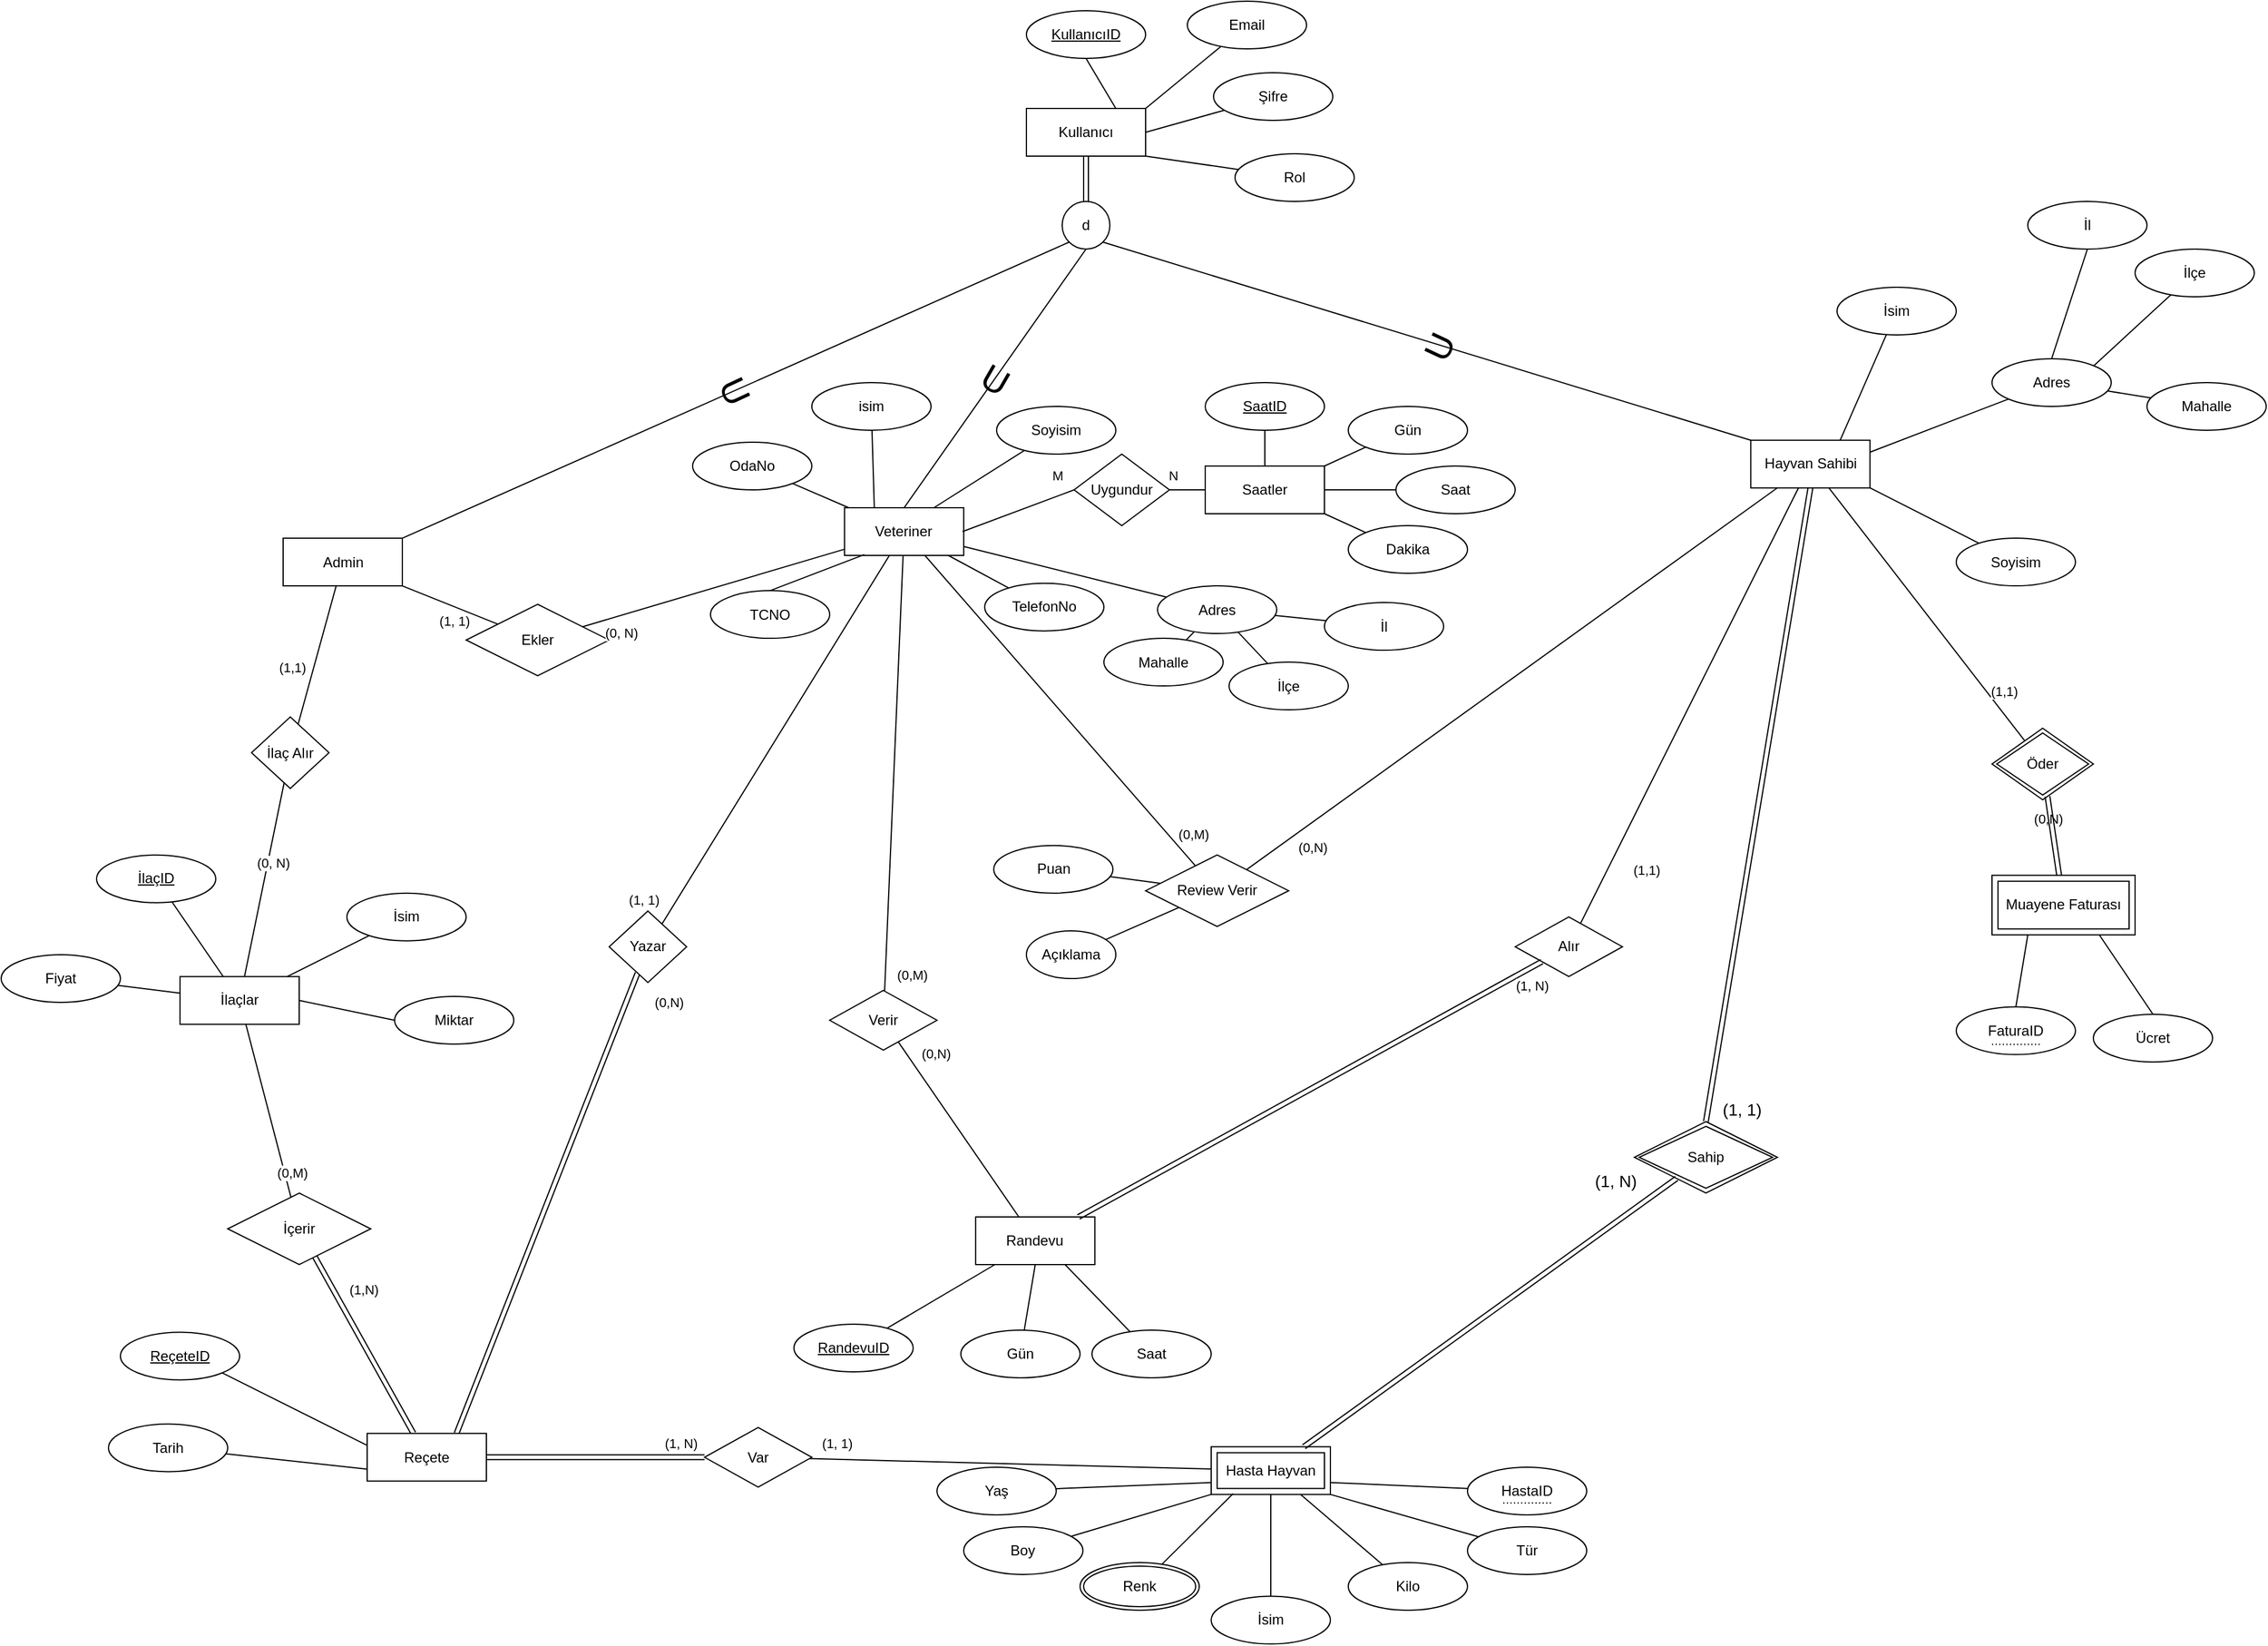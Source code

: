 <mxfile version="24.7.1" type="device">
  <diagram name="Page-1" id="Db7VH23ZAORHIhg4d7BZ">
    <mxGraphModel dx="1493" dy="895" grid="1" gridSize="10" guides="1" tooltips="1" connect="1" arrows="1" fold="1" page="1" pageScale="1" pageWidth="827" pageHeight="1169" math="0" shadow="0">
      <root>
        <mxCell id="0" />
        <mxCell id="1" parent="0" />
        <mxCell id="lzxHL98yrn8-DKB0zWzx-300" value="Hayvan Sahibi" style="whiteSpace=wrap;html=1;align=center;" vertex="1" parent="1">
          <mxGeometry x="2067.64" y="958.36" width="100" height="40" as="geometry" />
        </mxCell>
        <mxCell id="lzxHL98yrn8-DKB0zWzx-301" value="İlaçlar&lt;span style=&quot;color: rgba(0, 0, 0, 0); font-family: monospace; font-size: 0px; text-align: start; text-wrap: nowrap;&quot;&gt;%3CmxGraphModel%3E%3Croot%3E%3CmxCell%20id%3D%220%22%2F%3E%3CmxCell%20id%3D%221%22%20parent%3D%220%22%2F%3E%3CmxCell%20id%3D%222%22%20value%3D%22Oda%22%20style%3D%22whiteSpace%3Dwrap%3Bhtml%3D1%3Balign%3Dcenter%3B%22%20vertex%3D%221%22%20parent%3D%221%22%3E%3CmxGeometry%20x%3D%22410%22%20y%3D%22320%22%20width%3D%22100%22%20height%3D%2240%22%20as%3D%22geometry%22%2F%3E%3C%2FmxCell%3E%3C%2Froot%3E%3C%2FmxGraphModel%3E&lt;/span&gt;" style="whiteSpace=wrap;html=1;align=center;" vertex="1" parent="1">
          <mxGeometry x="750" y="1408.36" width="100" height="40" as="geometry" />
        </mxCell>
        <mxCell id="lzxHL98yrn8-DKB0zWzx-302" value="Veteriner" style="whiteSpace=wrap;html=1;align=center;" vertex="1" parent="1">
          <mxGeometry x="1307.41" y="1015" width="100" height="40" as="geometry" />
        </mxCell>
        <mxCell id="lzxHL98yrn8-DKB0zWzx-303" value="Randevu" style="whiteSpace=wrap;html=1;align=center;" vertex="1" parent="1">
          <mxGeometry x="1417.41" y="1610" width="100" height="40" as="geometry" />
        </mxCell>
        <mxCell id="lzxHL98yrn8-DKB0zWzx-304" value="Hasta Hayvan" style="shape=ext;margin=3;double=1;whiteSpace=wrap;html=1;align=center;" vertex="1" parent="1">
          <mxGeometry x="1615" y="1802.83" width="100" height="40" as="geometry" />
        </mxCell>
        <mxCell id="lzxHL98yrn8-DKB0zWzx-305" value="İsim" style="ellipse;whiteSpace=wrap;html=1;align=center;" vertex="1" parent="1">
          <mxGeometry x="2140" y="830" width="100" height="40" as="geometry" />
        </mxCell>
        <mxCell id="lzxHL98yrn8-DKB0zWzx-306" value="İsim" style="ellipse;whiteSpace=wrap;html=1;align=center;" vertex="1" parent="1">
          <mxGeometry x="1615" y="1928.28" width="100" height="40" as="geometry" />
        </mxCell>
        <mxCell id="lzxHL98yrn8-DKB0zWzx-307" value="Adres" style="ellipse;whiteSpace=wrap;html=1;align=center;" vertex="1" parent="1">
          <mxGeometry x="2270" y="890" width="100" height="40" as="geometry" />
        </mxCell>
        <mxCell id="lzxHL98yrn8-DKB0zWzx-308" value="İlçe" style="ellipse;whiteSpace=wrap;html=1;align=center;" vertex="1" parent="1">
          <mxGeometry x="2390" y="798" width="100" height="40" as="geometry" />
        </mxCell>
        <mxCell id="lzxHL98yrn8-DKB0zWzx-309" value="Mahalle" style="ellipse;whiteSpace=wrap;html=1;align=center;" vertex="1" parent="1">
          <mxGeometry x="2400" y="910" width="100" height="40" as="geometry" />
        </mxCell>
        <mxCell id="lzxHL98yrn8-DKB0zWzx-310" value="Gün" style="ellipse;whiteSpace=wrap;html=1;align=center;" vertex="1" parent="1">
          <mxGeometry x="1405" y="1705" width="100" height="40" as="geometry" />
        </mxCell>
        <mxCell id="lzxHL98yrn8-DKB0zWzx-311" value="Saat" style="ellipse;whiteSpace=wrap;html=1;align=center;" vertex="1" parent="1">
          <mxGeometry x="1515" y="1705" width="100" height="40" as="geometry" />
        </mxCell>
        <mxCell id="lzxHL98yrn8-DKB0zWzx-312" value="" style="endArrow=none;html=1;rounded=0;entryX=1;entryY=0.75;entryDx=0;entryDy=0;" edge="1" parent="1" source="lzxHL98yrn8-DKB0zWzx-338" target="lzxHL98yrn8-DKB0zWzx-304">
          <mxGeometry relative="1" as="geometry">
            <mxPoint x="1915" y="1712.83" as="sourcePoint" />
            <mxPoint x="2075" y="1712.83" as="targetPoint" />
          </mxGeometry>
        </mxCell>
        <mxCell id="lzxHL98yrn8-DKB0zWzx-313" value="" style="endArrow=none;html=1;rounded=0;exitX=0.5;exitY=1;exitDx=0;exitDy=0;" edge="1" parent="1" source="lzxHL98yrn8-DKB0zWzx-304" target="lzxHL98yrn8-DKB0zWzx-306">
          <mxGeometry relative="1" as="geometry">
            <mxPoint x="1925" y="1722.83" as="sourcePoint" />
            <mxPoint x="2085" y="1722.83" as="targetPoint" />
          </mxGeometry>
        </mxCell>
        <mxCell id="lzxHL98yrn8-DKB0zWzx-314" value="" style="endArrow=none;html=1;rounded=0;exitX=1;exitY=0;exitDx=0;exitDy=0;" edge="1" parent="1" source="lzxHL98yrn8-DKB0zWzx-307" target="lzxHL98yrn8-DKB0zWzx-308">
          <mxGeometry relative="1" as="geometry">
            <mxPoint x="1715" y="833.36" as="sourcePoint" />
            <mxPoint x="1875" y="833.36" as="targetPoint" />
          </mxGeometry>
        </mxCell>
        <mxCell id="lzxHL98yrn8-DKB0zWzx-315" value="" style="endArrow=none;html=1;rounded=0;" edge="1" parent="1" source="lzxHL98yrn8-DKB0zWzx-307" target="lzxHL98yrn8-DKB0zWzx-309">
          <mxGeometry relative="1" as="geometry">
            <mxPoint x="1611" y="967.36" as="sourcePoint" />
            <mxPoint x="1885" y="843.36" as="targetPoint" />
          </mxGeometry>
        </mxCell>
        <mxCell id="lzxHL98yrn8-DKB0zWzx-316" value="" style="endArrow=none;html=1;rounded=0;exitX=1;exitY=0.25;exitDx=0;exitDy=0;" edge="1" parent="1" source="lzxHL98yrn8-DKB0zWzx-300" target="lzxHL98yrn8-DKB0zWzx-307">
          <mxGeometry relative="1" as="geometry">
            <mxPoint x="1810" y="928.36" as="sourcePoint" />
            <mxPoint x="1970" y="928.36" as="targetPoint" />
          </mxGeometry>
        </mxCell>
        <mxCell id="lzxHL98yrn8-DKB0zWzx-317" value="" style="endArrow=none;html=1;rounded=0;shape=link;" edge="1" parent="1" source="lzxHL98yrn8-DKB0zWzx-436" target="lzxHL98yrn8-DKB0zWzx-442">
          <mxGeometry relative="1" as="geometry">
            <mxPoint x="949.793" y="1811.72" as="sourcePoint" />
            <mxPoint x="881.714" y="1680.646" as="targetPoint" />
          </mxGeometry>
        </mxCell>
        <mxCell id="lzxHL98yrn8-DKB0zWzx-318" value="(1,N)" style="edgeLabel;html=1;align=center;verticalAlign=middle;resizable=0;points=[];" vertex="1" connectable="0" parent="lzxHL98yrn8-DKB0zWzx-317">
          <mxGeometry x="0.035" y="-3" relative="1" as="geometry">
            <mxPoint x="-2" y="-43" as="offset" />
          </mxGeometry>
        </mxCell>
        <mxCell id="lzxHL98yrn8-DKB0zWzx-319" value="" style="endArrow=none;html=1;rounded=0;entryX=0.5;entryY=1;entryDx=0;entryDy=0;" edge="1" parent="1" source="lzxHL98yrn8-DKB0zWzx-310" target="lzxHL98yrn8-DKB0zWzx-303">
          <mxGeometry relative="1" as="geometry">
            <mxPoint x="1267.41" y="1770" as="sourcePoint" />
            <mxPoint x="1427.41" y="1770" as="targetPoint" />
          </mxGeometry>
        </mxCell>
        <mxCell id="lzxHL98yrn8-DKB0zWzx-320" value="isim" style="ellipse;whiteSpace=wrap;html=1;align=center;" vertex="1" parent="1">
          <mxGeometry x="1280.0" y="910" width="100" height="40" as="geometry" />
        </mxCell>
        <mxCell id="lzxHL98yrn8-DKB0zWzx-321" value="" style="endArrow=none;html=1;rounded=0;exitX=0.25;exitY=0;exitDx=0;exitDy=0;" edge="1" parent="1" source="lzxHL98yrn8-DKB0zWzx-302" target="lzxHL98yrn8-DKB0zWzx-320">
          <mxGeometry relative="1" as="geometry">
            <mxPoint x="1467.41" y="977" as="sourcePoint" />
            <mxPoint x="1507.41" y="965" as="targetPoint" />
          </mxGeometry>
        </mxCell>
        <mxCell id="lzxHL98yrn8-DKB0zWzx-322" value="" style="endArrow=none;html=1;rounded=0;entryX=0.75;entryY=1;entryDx=0;entryDy=0;" edge="1" parent="1" source="lzxHL98yrn8-DKB0zWzx-311" target="lzxHL98yrn8-DKB0zWzx-303">
          <mxGeometry relative="1" as="geometry">
            <mxPoint x="1448.41" y="1691" as="sourcePoint" />
            <mxPoint x="1466.41" y="1660" as="targetPoint" />
          </mxGeometry>
        </mxCell>
        <mxCell id="lzxHL98yrn8-DKB0zWzx-323" value="" style="endArrow=none;html=1;rounded=0;exitX=0.75;exitY=0;exitDx=0;exitDy=0;" edge="1" parent="1" source="lzxHL98yrn8-DKB0zWzx-300" target="lzxHL98yrn8-DKB0zWzx-305">
          <mxGeometry relative="1" as="geometry">
            <mxPoint x="2207.64" y="1098.36" as="sourcePoint" />
            <mxPoint x="2367.64" y="1098.36" as="targetPoint" />
          </mxGeometry>
        </mxCell>
        <mxCell id="lzxHL98yrn8-DKB0zWzx-324" value="" style="endArrow=none;html=1;rounded=0;shape=link;entryX=0.5;entryY=1;entryDx=0;entryDy=0;exitX=0.5;exitY=0;exitDx=0;exitDy=0;" edge="1" parent="1" source="lzxHL98yrn8-DKB0zWzx-326" target="lzxHL98yrn8-DKB0zWzx-300">
          <mxGeometry relative="1" as="geometry">
            <mxPoint x="1615" y="2393.36" as="sourcePoint" />
            <mxPoint x="2603.856" y="1391.72" as="targetPoint" />
          </mxGeometry>
        </mxCell>
        <mxCell id="lzxHL98yrn8-DKB0zWzx-325" value="&lt;span style=&quot;font-size: 14px;&quot;&gt;(1, N)&lt;/span&gt;" style="edgeLabel;html=1;align=center;verticalAlign=middle;resizable=0;points=[];" connectable="0" vertex="1" parent="lzxHL98yrn8-DKB0zWzx-324">
          <mxGeometry x="-0.072" y="-3" relative="1" as="geometry">
            <mxPoint x="-120" y="296" as="offset" />
          </mxGeometry>
        </mxCell>
        <mxCell id="lzxHL98yrn8-DKB0zWzx-326" value="Sahip" style="shape=rhombus;double=1;perimeter=rhombusPerimeter;whiteSpace=wrap;html=1;align=center;" vertex="1" parent="1">
          <mxGeometry x="1970" y="1530" width="120" height="60" as="geometry" />
        </mxCell>
        <mxCell id="lzxHL98yrn8-DKB0zWzx-327" value="&lt;span&gt;İlaçID&lt;/span&gt;" style="ellipse;whiteSpace=wrap;html=1;align=center;fontStyle=4" vertex="1" parent="1">
          <mxGeometry x="680" y="1306.36" width="100" height="40" as="geometry" />
        </mxCell>
        <mxCell id="lzxHL98yrn8-DKB0zWzx-328" value="" style="endArrow=none;html=1;rounded=0;" edge="1" parent="1" source="lzxHL98yrn8-DKB0zWzx-301" target="lzxHL98yrn8-DKB0zWzx-327">
          <mxGeometry relative="1" as="geometry">
            <mxPoint x="180" y="1398.36" as="sourcePoint" />
            <mxPoint x="340" y="1398.36" as="targetPoint" />
          </mxGeometry>
        </mxCell>
        <mxCell id="lzxHL98yrn8-DKB0zWzx-329" value="İsim" style="ellipse;whiteSpace=wrap;html=1;align=center;" vertex="1" parent="1">
          <mxGeometry x="890" y="1338.36" width="100" height="40" as="geometry" />
        </mxCell>
        <mxCell id="lzxHL98yrn8-DKB0zWzx-330" value="" style="endArrow=none;html=1;rounded=0;" edge="1" parent="1" source="lzxHL98yrn8-DKB0zWzx-301" target="lzxHL98yrn8-DKB0zWzx-329">
          <mxGeometry relative="1" as="geometry">
            <mxPoint x="180" y="1398.36" as="sourcePoint" />
            <mxPoint x="340" y="1398.36" as="targetPoint" />
          </mxGeometry>
        </mxCell>
        <mxCell id="lzxHL98yrn8-DKB0zWzx-331" value="" style="endArrow=none;html=1;rounded=0;" edge="1" parent="1" source="lzxHL98yrn8-DKB0zWzx-332" target="lzxHL98yrn8-DKB0zWzx-301">
          <mxGeometry relative="1" as="geometry">
            <mxPoint x="670" y="1388.36" as="sourcePoint" />
            <mxPoint x="350" y="1408.36" as="targetPoint" />
          </mxGeometry>
        </mxCell>
        <mxCell id="lzxHL98yrn8-DKB0zWzx-332" value="Fiyat" style="ellipse;whiteSpace=wrap;html=1;align=center;" vertex="1" parent="1">
          <mxGeometry x="600" y="1390" width="100" height="40" as="geometry" />
        </mxCell>
        <mxCell id="lzxHL98yrn8-DKB0zWzx-333" value="&lt;u&gt;RandevuID&lt;/u&gt;" style="ellipse;whiteSpace=wrap;html=1;align=center;" vertex="1" parent="1">
          <mxGeometry x="1265" y="1700" width="100" height="40" as="geometry" />
        </mxCell>
        <mxCell id="lzxHL98yrn8-DKB0zWzx-334" value="" style="endArrow=none;html=1;rounded=0;" edge="1" parent="1" source="lzxHL98yrn8-DKB0zWzx-333" target="lzxHL98yrn8-DKB0zWzx-303">
          <mxGeometry relative="1" as="geometry">
            <mxPoint x="1394.997" y="1673.32" as="sourcePoint" />
            <mxPoint x="1479.41" y="1660" as="targetPoint" />
          </mxGeometry>
        </mxCell>
        <mxCell id="lzxHL98yrn8-DKB0zWzx-335" value="" style="endArrow=none;html=1;rounded=0;exitX=0;exitY=0.25;exitDx=0;exitDy=0;entryX=1;entryY=1;entryDx=0;entryDy=0;" edge="1" parent="1" source="lzxHL98yrn8-DKB0zWzx-436" target="lzxHL98yrn8-DKB0zWzx-437">
          <mxGeometry relative="1" as="geometry">
            <mxPoint x="921.905" y="1811.72" as="sourcePoint" />
            <mxPoint x="791.019" y="1742.406" as="targetPoint" />
          </mxGeometry>
        </mxCell>
        <mxCell id="lzxHL98yrn8-DKB0zWzx-336" value="Alır" style="shape=rhombus;perimeter=rhombusPerimeter;whiteSpace=wrap;html=1;align=center;rotation=0;" vertex="1" parent="1">
          <mxGeometry x="1870" y="1358.36" width="90" height="50" as="geometry" />
        </mxCell>
        <mxCell id="lzxHL98yrn8-DKB0zWzx-337" value="" style="group" vertex="1" connectable="0" parent="1">
          <mxGeometry x="1830" y="1820" width="100" height="40" as="geometry" />
        </mxCell>
        <mxCell id="lzxHL98yrn8-DKB0zWzx-338" value="HastaID" style="ellipse;whiteSpace=wrap;html=1;align=center;" vertex="1" parent="lzxHL98yrn8-DKB0zWzx-337">
          <mxGeometry width="100" height="40" as="geometry" />
        </mxCell>
        <mxCell id="lzxHL98yrn8-DKB0zWzx-339" value="" style="endArrow=none;html=1;rounded=0;dashed=1;dashPattern=1 2;" edge="1" parent="lzxHL98yrn8-DKB0zWzx-337">
          <mxGeometry relative="1" as="geometry">
            <mxPoint x="30" y="30" as="sourcePoint" />
            <mxPoint x="70" y="30" as="targetPoint" />
          </mxGeometry>
        </mxCell>
        <mxCell id="lzxHL98yrn8-DKB0zWzx-340" value="" style="resizable=0;html=1;whiteSpace=wrap;align=right;verticalAlign=bottom;" connectable="0" vertex="1" parent="lzxHL98yrn8-DKB0zWzx-339">
          <mxGeometry x="1" relative="1" as="geometry" />
        </mxCell>
        <mxCell id="lzxHL98yrn8-DKB0zWzx-341" value="" style="endArrow=none;html=1;rounded=0;" edge="1" parent="1" source="lzxHL98yrn8-DKB0zWzx-300" target="lzxHL98yrn8-DKB0zWzx-336">
          <mxGeometry relative="1" as="geometry">
            <mxPoint x="2090" y="907.36" as="sourcePoint" />
            <mxPoint x="2250" y="907.36" as="targetPoint" />
          </mxGeometry>
        </mxCell>
        <mxCell id="lzxHL98yrn8-DKB0zWzx-342" value="(1,1)" style="edgeLabel;html=1;align=center;verticalAlign=middle;resizable=0;points=[];" vertex="1" connectable="0" parent="lzxHL98yrn8-DKB0zWzx-341">
          <mxGeometry x="0.392" y="-2" relative="1" as="geometry">
            <mxPoint x="1" y="67" as="offset" />
          </mxGeometry>
        </mxCell>
        <mxCell id="lzxHL98yrn8-DKB0zWzx-343" value="Yaş" style="ellipse;whiteSpace=wrap;html=1;align=center;" vertex="1" parent="1">
          <mxGeometry x="1385" y="1820" width="100" height="40" as="geometry" />
        </mxCell>
        <mxCell id="lzxHL98yrn8-DKB0zWzx-344" value="Kilo" style="ellipse;whiteSpace=wrap;html=1;align=center;" vertex="1" parent="1">
          <mxGeometry x="1730" y="1900.0" width="100" height="40" as="geometry" />
        </mxCell>
        <mxCell id="lzxHL98yrn8-DKB0zWzx-345" value="Boy" style="ellipse;whiteSpace=wrap;html=1;align=center;" vertex="1" parent="1">
          <mxGeometry x="1407.41" y="1870.0" width="100" height="40" as="geometry" />
        </mxCell>
        <mxCell id="lzxHL98yrn8-DKB0zWzx-346" value="" style="endArrow=none;html=1;rounded=0;entryX=0.75;entryY=1;entryDx=0;entryDy=0;" edge="1" parent="1" source="lzxHL98yrn8-DKB0zWzx-344" target="lzxHL98yrn8-DKB0zWzx-304">
          <mxGeometry relative="1" as="geometry">
            <mxPoint x="1905" y="1392.83" as="sourcePoint" />
            <mxPoint x="2065" y="1392.83" as="targetPoint" />
          </mxGeometry>
        </mxCell>
        <mxCell id="lzxHL98yrn8-DKB0zWzx-347" value="" style="endArrow=none;html=1;rounded=0;entryX=0;entryY=1;entryDx=0;entryDy=0;" edge="1" parent="1" source="lzxHL98yrn8-DKB0zWzx-345" target="lzxHL98yrn8-DKB0zWzx-304">
          <mxGeometry relative="1" as="geometry">
            <mxPoint x="1522" y="1809.83" as="sourcePoint" />
            <mxPoint x="1625" y="1825.83" as="targetPoint" />
          </mxGeometry>
        </mxCell>
        <mxCell id="lzxHL98yrn8-DKB0zWzx-348" value="" style="endArrow=none;html=1;rounded=0;entryX=0;entryY=0.75;entryDx=0;entryDy=0;" edge="1" parent="1" source="lzxHL98yrn8-DKB0zWzx-343" target="lzxHL98yrn8-DKB0zWzx-304">
          <mxGeometry relative="1" as="geometry">
            <mxPoint x="1905" y="1392.83" as="sourcePoint" />
            <mxPoint x="2065" y="1392.83" as="targetPoint" />
          </mxGeometry>
        </mxCell>
        <mxCell id="lzxHL98yrn8-DKB0zWzx-349" value="" style="shape=link;html=1;rounded=0;" edge="1" parent="1" source="lzxHL98yrn8-DKB0zWzx-304" target="lzxHL98yrn8-DKB0zWzx-326">
          <mxGeometry relative="1" as="geometry">
            <mxPoint x="1030" y="2581.07" as="sourcePoint" />
            <mxPoint x="1150" y="2571.64" as="targetPoint" />
          </mxGeometry>
        </mxCell>
        <mxCell id="lzxHL98yrn8-DKB0zWzx-350" value="&lt;font style=&quot;font-size: 14px;&quot;&gt;(1, 1)&lt;/font&gt;" style="edgeLabel;html=1;align=center;verticalAlign=middle;resizable=0;points=[];" connectable="0" vertex="1" parent="lzxHL98yrn8-DKB0zWzx-349">
          <mxGeometry x="-0.035" y="3" relative="1" as="geometry">
            <mxPoint x="218" y="-172" as="offset" />
          </mxGeometry>
        </mxCell>
        <mxCell id="lzxHL98yrn8-DKB0zWzx-351" value="" style="endArrow=none;html=1;rounded=0;" edge="1" parent="1" source="lzxHL98yrn8-DKB0zWzx-304" target="lzxHL98yrn8-DKB0zWzx-439">
          <mxGeometry relative="1" as="geometry">
            <mxPoint x="1775" y="1691.64" as="sourcePoint" />
            <mxPoint x="1296.999" y="1813.141" as="targetPoint" />
          </mxGeometry>
        </mxCell>
        <mxCell id="lzxHL98yrn8-DKB0zWzx-352" value="(1, 1)" style="edgeLabel;html=1;align=center;verticalAlign=middle;resizable=0;points=[];" vertex="1" connectable="0" parent="lzxHL98yrn8-DKB0zWzx-351">
          <mxGeometry x="0.701" y="-3" relative="1" as="geometry">
            <mxPoint x="-28" y="-11" as="offset" />
          </mxGeometry>
        </mxCell>
        <mxCell id="lzxHL98yrn8-DKB0zWzx-353" value="" style="endArrow=none;html=1;rounded=0;shape=link;" edge="1" parent="1" source="lzxHL98yrn8-DKB0zWzx-439" target="lzxHL98yrn8-DKB0zWzx-436">
          <mxGeometry relative="1" as="geometry">
            <mxPoint x="1180.0" y="1811.64" as="sourcePoint" />
            <mxPoint x="1010" y="1828.134" as="targetPoint" />
          </mxGeometry>
        </mxCell>
        <mxCell id="lzxHL98yrn8-DKB0zWzx-354" value="(1, N)" style="edgeLabel;html=1;align=center;verticalAlign=middle;resizable=0;points=[];" vertex="1" connectable="0" parent="lzxHL98yrn8-DKB0zWzx-353">
          <mxGeometry x="-0.002" y="-1" relative="1" as="geometry">
            <mxPoint x="71" y="-11" as="offset" />
          </mxGeometry>
        </mxCell>
        <mxCell id="lzxHL98yrn8-DKB0zWzx-355" value="" style="endArrow=none;html=1;rounded=0;" edge="1" parent="1" source="lzxHL98yrn8-DKB0zWzx-300" target="lzxHL98yrn8-DKB0zWzx-369">
          <mxGeometry relative="1" as="geometry">
            <mxPoint x="1550" y="1128.36" as="sourcePoint" />
            <mxPoint x="2089.456" y="1120.835" as="targetPoint" />
          </mxGeometry>
        </mxCell>
        <mxCell id="lzxHL98yrn8-DKB0zWzx-356" value="(0,N)" style="edgeLabel;html=1;align=center;verticalAlign=middle;resizable=0;points=[];" vertex="1" connectable="0" parent="lzxHL98yrn8-DKB0zWzx-355">
          <mxGeometry x="0.204" y="-1" relative="1" as="geometry">
            <mxPoint x="86" y="149" as="offset" />
          </mxGeometry>
        </mxCell>
        <mxCell id="lzxHL98yrn8-DKB0zWzx-357" value="(0,N)" style="endArrow=none;html=1;rounded=0;shape=link;exitX=0.75;exitY=0;exitDx=0;exitDy=0;" edge="1" parent="1" source="lzxHL98yrn8-DKB0zWzx-436" target="lzxHL98yrn8-DKB0zWzx-435">
          <mxGeometry x="0.936" y="-33" relative="1" as="geometry">
            <mxPoint x="968.728" y="1811.72" as="sourcePoint" />
            <mxPoint x="1140.885" y="1417.245" as="targetPoint" />
            <mxPoint as="offset" />
          </mxGeometry>
        </mxCell>
        <mxCell id="lzxHL98yrn8-DKB0zWzx-358" value="" style="endArrow=none;html=1;rounded=0;" edge="1" parent="1" source="lzxHL98yrn8-DKB0zWzx-435" target="lzxHL98yrn8-DKB0zWzx-302">
          <mxGeometry relative="1" as="geometry">
            <mxPoint x="1160.94" y="1377.3" as="sourcePoint" />
            <mxPoint x="1872" y="1874.5" as="targetPoint" />
          </mxGeometry>
        </mxCell>
        <mxCell id="lzxHL98yrn8-DKB0zWzx-359" value="(1, 1)" style="edgeLabel;html=1;align=center;verticalAlign=middle;resizable=0;points=[];" vertex="1" connectable="0" parent="lzxHL98yrn8-DKB0zWzx-358">
          <mxGeometry x="-0.865" y="3" relative="1" as="geometry">
            <mxPoint x="-26" y="2" as="offset" />
          </mxGeometry>
        </mxCell>
        <mxCell id="lzxHL98yrn8-DKB0zWzx-360" value="Tarih" style="ellipse;whiteSpace=wrap;html=1;align=center;" vertex="1" parent="1">
          <mxGeometry x="690" y="1783.72" width="100" height="40" as="geometry" />
        </mxCell>
        <mxCell id="lzxHL98yrn8-DKB0zWzx-361" value="" style="endArrow=none;html=1;rounded=0;exitX=0;exitY=0.75;exitDx=0;exitDy=0;" edge="1" parent="1" source="lzxHL98yrn8-DKB0zWzx-436" target="lzxHL98yrn8-DKB0zWzx-360">
          <mxGeometry relative="1" as="geometry">
            <mxPoint x="910" y="1825.325" as="sourcePoint" />
            <mxPoint x="762" y="1734.72" as="targetPoint" />
          </mxGeometry>
        </mxCell>
        <mxCell id="lzxHL98yrn8-DKB0zWzx-362" value="&lt;div&gt;Verir&lt;/div&gt;" style="shape=rhombus;perimeter=rhombusPerimeter;whiteSpace=wrap;html=1;align=center;rotation=0;" vertex="1" parent="1">
          <mxGeometry x="1295" y="1420" width="90" height="50" as="geometry" />
        </mxCell>
        <mxCell id="lzxHL98yrn8-DKB0zWzx-363" value="(0,M)" style="endArrow=none;html=1;rounded=0;" edge="1" parent="1" source="lzxHL98yrn8-DKB0zWzx-362" target="lzxHL98yrn8-DKB0zWzx-302">
          <mxGeometry x="-0.918" y="-22" relative="1" as="geometry">
            <mxPoint x="1853" y="2290" as="sourcePoint" />
            <mxPoint x="1847" y="2240" as="targetPoint" />
            <mxPoint as="offset" />
          </mxGeometry>
        </mxCell>
        <mxCell id="lzxHL98yrn8-DKB0zWzx-364" value="(0,N)" style="endArrow=none;html=1;rounded=0;" edge="1" parent="1" source="lzxHL98yrn8-DKB0zWzx-303" target="lzxHL98yrn8-DKB0zWzx-362">
          <mxGeometry x="0.716" y="-19" relative="1" as="geometry">
            <mxPoint x="1348" y="1910" as="sourcePoint" />
            <mxPoint x="1342" y="1860" as="targetPoint" />
            <mxPoint x="1" as="offset" />
          </mxGeometry>
        </mxCell>
        <mxCell id="lzxHL98yrn8-DKB0zWzx-365" value="" style="endArrow=none;html=1;rounded=0;" edge="1" parent="1" source="lzxHL98yrn8-DKB0zWzx-442" target="lzxHL98yrn8-DKB0zWzx-301">
          <mxGeometry relative="1" as="geometry">
            <mxPoint x="865.219" y="1637.141" as="sourcePoint" />
            <mxPoint x="1304" y="1776.36" as="targetPoint" />
          </mxGeometry>
        </mxCell>
        <mxCell id="lzxHL98yrn8-DKB0zWzx-366" value="(0,M)" style="edgeLabel;html=1;align=center;verticalAlign=middle;resizable=0;points=[];" vertex="1" connectable="0" parent="lzxHL98yrn8-DKB0zWzx-365">
          <mxGeometry x="-0.107" y="-3" relative="1" as="geometry">
            <mxPoint x="15" y="45" as="offset" />
          </mxGeometry>
        </mxCell>
        <mxCell id="lzxHL98yrn8-DKB0zWzx-367" value="Muayene Faturası" style="shape=ext;margin=3;double=1;whiteSpace=wrap;html=1;align=center;" vertex="1" parent="1">
          <mxGeometry x="2270" y="1323.36" width="120" height="50" as="geometry" />
        </mxCell>
        <mxCell id="lzxHL98yrn8-DKB0zWzx-368" value="Renk" style="ellipse;shape=doubleEllipse;margin=3;whiteSpace=wrap;html=1;align=center;" vertex="1" parent="1">
          <mxGeometry x="1505" y="1900.0" width="100" height="40" as="geometry" />
        </mxCell>
        <mxCell id="lzxHL98yrn8-DKB0zWzx-369" value="Öder" style="shape=rhombus;double=1;perimeter=rhombusPerimeter;whiteSpace=wrap;html=1;align=center;" vertex="1" parent="1">
          <mxGeometry x="2270" y="1200" width="85" height="60" as="geometry" />
        </mxCell>
        <mxCell id="lzxHL98yrn8-DKB0zWzx-370" value="" style="endArrow=none;html=1;rounded=0;exitX=0.183;exitY=0.986;exitDx=0;exitDy=0;exitPerimeter=0;" edge="1" parent="1" source="lzxHL98yrn8-DKB0zWzx-304" target="lzxHL98yrn8-DKB0zWzx-368">
          <mxGeometry relative="1" as="geometry">
            <mxPoint x="1613" y="1842.83" as="sourcePoint" />
            <mxPoint x="1535" y="1914.83" as="targetPoint" />
          </mxGeometry>
        </mxCell>
        <mxCell id="lzxHL98yrn8-DKB0zWzx-371" value="" style="endArrow=none;html=1;rounded=0;" edge="1" parent="1" source="lzxHL98yrn8-DKB0zWzx-302" target="lzxHL98yrn8-DKB0zWzx-372">
          <mxGeometry relative="1" as="geometry">
            <mxPoint x="1265.91" y="930" as="sourcePoint" />
            <mxPoint x="1380" y="950" as="targetPoint" />
          </mxGeometry>
        </mxCell>
        <mxCell id="lzxHL98yrn8-DKB0zWzx-372" value="OdaNo" style="ellipse;whiteSpace=wrap;html=1;align=center;" vertex="1" parent="1">
          <mxGeometry x="1180.0" y="960" width="100" height="40" as="geometry" />
        </mxCell>
        <mxCell id="lzxHL98yrn8-DKB0zWzx-373" style="edgeStyle=none;rounded=0;orthogonalLoop=1;jettySize=auto;html=1;exitX=0.5;exitY=0;exitDx=0;exitDy=0;" edge="1" parent="1" source="lzxHL98yrn8-DKB0zWzx-360" target="lzxHL98yrn8-DKB0zWzx-360">
          <mxGeometry relative="1" as="geometry" />
        </mxCell>
        <mxCell id="lzxHL98yrn8-DKB0zWzx-374" value="Review Verir" style="shape=rhombus;perimeter=rhombusPerimeter;whiteSpace=wrap;html=1;align=center;" vertex="1" parent="1">
          <mxGeometry x="1560" y="1306.36" width="120" height="60" as="geometry" />
        </mxCell>
        <mxCell id="lzxHL98yrn8-DKB0zWzx-375" value="(0,M)" style="endArrow=none;html=1;rounded=0;" edge="1" parent="1" source="lzxHL98yrn8-DKB0zWzx-374" target="lzxHL98yrn8-DKB0zWzx-302">
          <mxGeometry x="-0.882" y="-15" relative="1" as="geometry">
            <mxPoint x="1448" y="2200" as="sourcePoint" />
            <mxPoint x="1548" y="2160" as="targetPoint" />
            <Array as="points" />
            <mxPoint y="-1" as="offset" />
          </mxGeometry>
        </mxCell>
        <mxCell id="lzxHL98yrn8-DKB0zWzx-376" value="TelefonNo" style="ellipse;whiteSpace=wrap;html=1;align=center;" vertex="1" parent="1">
          <mxGeometry x="1425" y="1078.36" width="100" height="40" as="geometry" />
        </mxCell>
        <mxCell id="lzxHL98yrn8-DKB0zWzx-377" value="Soyisim" style="ellipse;whiteSpace=wrap;html=1;align=center;" vertex="1" parent="1">
          <mxGeometry x="1435.0" y="930" width="100" height="40" as="geometry" />
        </mxCell>
        <mxCell id="lzxHL98yrn8-DKB0zWzx-378" value="Adres" style="ellipse;whiteSpace=wrap;html=1;align=center;" vertex="1" parent="1">
          <mxGeometry x="1570" y="1080.55" width="100" height="40" as="geometry" />
        </mxCell>
        <mxCell id="lzxHL98yrn8-DKB0zWzx-379" value="İlçe" style="ellipse;whiteSpace=wrap;html=1;align=center;" vertex="1" parent="1">
          <mxGeometry x="1630" y="1144.55" width="100" height="40" as="geometry" />
        </mxCell>
        <mxCell id="lzxHL98yrn8-DKB0zWzx-380" style="edgeStyle=none;rounded=0;orthogonalLoop=1;jettySize=auto;html=1;exitX=0;exitY=0;exitDx=0;exitDy=0;" edge="1" parent="1" source="lzxHL98yrn8-DKB0zWzx-381" target="lzxHL98yrn8-DKB0zWzx-381">
          <mxGeometry relative="1" as="geometry" />
        </mxCell>
        <mxCell id="lzxHL98yrn8-DKB0zWzx-381" value="Puan" style="ellipse;whiteSpace=wrap;html=1;align=center;" vertex="1" parent="1">
          <mxGeometry x="1432.59" y="1298.36" width="100" height="40" as="geometry" />
        </mxCell>
        <mxCell id="lzxHL98yrn8-DKB0zWzx-382" value="" style="endArrow=none;html=1;rounded=0;" edge="1" parent="1" source="lzxHL98yrn8-DKB0zWzx-381" target="lzxHL98yrn8-DKB0zWzx-374">
          <mxGeometry relative="1" as="geometry">
            <mxPoint x="1530" y="1276.36" as="sourcePoint" />
            <mxPoint x="1700" y="1336.36" as="targetPoint" />
          </mxGeometry>
        </mxCell>
        <mxCell id="lzxHL98yrn8-DKB0zWzx-383" value="" style="endArrow=none;html=1;rounded=0;" edge="1" parent="1" source="lzxHL98yrn8-DKB0zWzx-392" target="lzxHL98yrn8-DKB0zWzx-374">
          <mxGeometry relative="1" as="geometry">
            <mxPoint x="1555" y="1290.36" as="sourcePoint" />
            <mxPoint x="1600" y="1331.36" as="targetPoint" />
          </mxGeometry>
        </mxCell>
        <mxCell id="lzxHL98yrn8-DKB0zWzx-384" value="Mahalle" style="ellipse;whiteSpace=wrap;html=1;align=center;" vertex="1" parent="1">
          <mxGeometry x="1525" y="1124.55" width="100" height="40" as="geometry" />
        </mxCell>
        <mxCell id="lzxHL98yrn8-DKB0zWzx-385" value="" style="endArrow=none;html=1;rounded=0;" edge="1" parent="1" source="lzxHL98yrn8-DKB0zWzx-378" target="lzxHL98yrn8-DKB0zWzx-379">
          <mxGeometry relative="1" as="geometry">
            <mxPoint x="2180" y="1465.55" as="sourcePoint" />
            <mxPoint x="2340" y="1465.55" as="targetPoint" />
          </mxGeometry>
        </mxCell>
        <mxCell id="lzxHL98yrn8-DKB0zWzx-386" value="" style="endArrow=none;html=1;rounded=0;" edge="1" parent="1" source="lzxHL98yrn8-DKB0zWzx-378" target="lzxHL98yrn8-DKB0zWzx-384">
          <mxGeometry relative="1" as="geometry">
            <mxPoint x="2076" y="1599.55" as="sourcePoint" />
            <mxPoint x="1672.43" y="1114.016" as="targetPoint" />
          </mxGeometry>
        </mxCell>
        <mxCell id="lzxHL98yrn8-DKB0zWzx-387" value="" style="endArrow=none;html=1;rounded=0;" edge="1" parent="1" source="lzxHL98yrn8-DKB0zWzx-302" target="lzxHL98yrn8-DKB0zWzx-378">
          <mxGeometry relative="1" as="geometry">
            <mxPoint x="1530" y="1350" as="sourcePoint" />
            <mxPoint x="1940" y="1276" as="targetPoint" />
          </mxGeometry>
        </mxCell>
        <mxCell id="lzxHL98yrn8-DKB0zWzx-388" value="" style="endArrow=none;html=1;rounded=0;entryX=0.5;entryY=0;entryDx=0;entryDy=0;exitX=0.166;exitY=0.983;exitDx=0;exitDy=0;exitPerimeter=0;" edge="1" parent="1" source="lzxHL98yrn8-DKB0zWzx-302" target="lzxHL98yrn8-DKB0zWzx-438">
          <mxGeometry relative="1" as="geometry">
            <mxPoint x="1381" y="1065" as="sourcePoint" />
            <mxPoint x="1495.439" y="1042.357" as="targetPoint" />
          </mxGeometry>
        </mxCell>
        <mxCell id="lzxHL98yrn8-DKB0zWzx-389" value="" style="endArrow=none;html=1;rounded=0;" edge="1" parent="1" source="lzxHL98yrn8-DKB0zWzx-302" target="lzxHL98yrn8-DKB0zWzx-376">
          <mxGeometry relative="1" as="geometry">
            <mxPoint x="1417" y="1050" as="sourcePoint" />
            <mxPoint x="1581" y="1065" as="targetPoint" />
          </mxGeometry>
        </mxCell>
        <mxCell id="lzxHL98yrn8-DKB0zWzx-390" value="(0,N)" style="endArrow=none;html=1;rounded=0;" edge="1" parent="1" source="lzxHL98yrn8-DKB0zWzx-374" target="lzxHL98yrn8-DKB0zWzx-300">
          <mxGeometry x="-0.796" y="-17" relative="1" as="geometry">
            <mxPoint x="1487" y="1953" as="sourcePoint" />
            <mxPoint x="1955" y="1665" as="targetPoint" />
            <Array as="points" />
            <mxPoint as="offset" />
          </mxGeometry>
        </mxCell>
        <mxCell id="lzxHL98yrn8-DKB0zWzx-391" value="" style="endArrow=none;html=1;rounded=0;exitX=0.75;exitY=0;exitDx=0;exitDy=0;" edge="1" parent="1" source="lzxHL98yrn8-DKB0zWzx-302" target="lzxHL98yrn8-DKB0zWzx-377">
          <mxGeometry relative="1" as="geometry">
            <mxPoint x="1417" y="1045" as="sourcePoint" />
            <mxPoint x="1490" y="1045" as="targetPoint" />
          </mxGeometry>
        </mxCell>
        <mxCell id="lzxHL98yrn8-DKB0zWzx-392" value="Açıklama" style="ellipse;whiteSpace=wrap;html=1;align=center;" vertex="1" parent="1">
          <mxGeometry x="1460" y="1370" width="75" height="40" as="geometry" />
        </mxCell>
        <mxCell id="lzxHL98yrn8-DKB0zWzx-393" value="" style="endArrow=none;html=1;rounded=0;exitX=0.25;exitY=1;exitDx=0;exitDy=0;entryX=0.5;entryY=0;entryDx=0;entryDy=0;" edge="1" parent="1" source="lzxHL98yrn8-DKB0zWzx-367" target="lzxHL98yrn8-DKB0zWzx-427">
          <mxGeometry relative="1" as="geometry">
            <mxPoint x="2130.2" y="1039.55" as="sourcePoint" />
            <mxPoint x="2032.2" y="1466.19" as="targetPoint" />
            <Array as="points" />
          </mxGeometry>
        </mxCell>
        <mxCell id="lzxHL98yrn8-DKB0zWzx-394" value="" style="shape=link;html=1;rounded=0;" edge="1" parent="1" source="lzxHL98yrn8-DKB0zWzx-367" target="lzxHL98yrn8-DKB0zWzx-369">
          <mxGeometry relative="1" as="geometry">
            <mxPoint x="2142.2" y="1064.55" as="sourcePoint" />
            <mxPoint x="2302.2" y="1064.55" as="targetPoint" />
          </mxGeometry>
        </mxCell>
        <mxCell id="lzxHL98yrn8-DKB0zWzx-395" value="(1,1)" style="edgeLabel;html=1;align=center;verticalAlign=middle;resizable=0;points=[];" vertex="1" connectable="0" parent="lzxHL98yrn8-DKB0zWzx-394">
          <mxGeometry x="0.025" y="-2" relative="1" as="geometry">
            <mxPoint x="-43" y="-120" as="offset" />
          </mxGeometry>
        </mxCell>
        <mxCell id="lzxHL98yrn8-DKB0zWzx-396" value="Soyisim" style="ellipse;whiteSpace=wrap;html=1;align=center;" vertex="1" parent="1">
          <mxGeometry x="2240" y="1040.55" width="100" height="40" as="geometry" />
        </mxCell>
        <mxCell id="lzxHL98yrn8-DKB0zWzx-397" value="" style="endArrow=none;html=1;rounded=0;exitX=1;exitY=1;exitDx=0;exitDy=0;" edge="1" parent="1" source="lzxHL98yrn8-DKB0zWzx-300" target="lzxHL98yrn8-DKB0zWzx-396">
          <mxGeometry relative="1" as="geometry">
            <mxPoint x="2139" y="1008.36" as="sourcePoint" />
            <mxPoint x="2207" y="1128.36" as="targetPoint" />
          </mxGeometry>
        </mxCell>
        <mxCell id="lzxHL98yrn8-DKB0zWzx-398" value="Admin" style="whiteSpace=wrap;html=1;align=center;" vertex="1" parent="1">
          <mxGeometry x="836.5" y="1040.55" width="100" height="40" as="geometry" />
        </mxCell>
        <mxCell id="lzxHL98yrn8-DKB0zWzx-399" value="İlaç Alır" style="shape=rhombus;perimeter=rhombusPerimeter;whiteSpace=wrap;html=1;align=center;" vertex="1" parent="1">
          <mxGeometry x="810" y="1190.55" width="65" height="60" as="geometry" />
        </mxCell>
        <mxCell id="lzxHL98yrn8-DKB0zWzx-400" value="&lt;div&gt;Ekler&lt;/div&gt;" style="shape=rhombus;perimeter=rhombusPerimeter;whiteSpace=wrap;html=1;align=center;" vertex="1" parent="1">
          <mxGeometry x="990.0" y="1096" width="120" height="60" as="geometry" />
        </mxCell>
        <mxCell id="lzxHL98yrn8-DKB0zWzx-401" value="" style="endArrow=none;html=1;rounded=0;" edge="1" parent="1" source="lzxHL98yrn8-DKB0zWzx-301" target="lzxHL98yrn8-DKB0zWzx-399">
          <mxGeometry relative="1" as="geometry">
            <mxPoint x="1515" y="1500" as="sourcePoint" />
            <mxPoint x="880" y="1280" as="targetPoint" />
          </mxGeometry>
        </mxCell>
        <mxCell id="lzxHL98yrn8-DKB0zWzx-402" value="(0, N)" style="edgeLabel;html=1;align=center;verticalAlign=middle;resizable=0;points=[];" vertex="1" connectable="0" parent="lzxHL98yrn8-DKB0zWzx-401">
          <mxGeometry x="0.267" y="-3" relative="1" as="geometry">
            <mxPoint y="7" as="offset" />
          </mxGeometry>
        </mxCell>
        <mxCell id="lzxHL98yrn8-DKB0zWzx-403" value="" style="endArrow=none;html=1;rounded=0;" edge="1" parent="1" source="lzxHL98yrn8-DKB0zWzx-399" target="lzxHL98yrn8-DKB0zWzx-398">
          <mxGeometry relative="1" as="geometry">
            <mxPoint x="760" y="1070.55" as="sourcePoint" />
            <mxPoint x="1340" y="1175.55" as="targetPoint" />
            <Array as="points" />
          </mxGeometry>
        </mxCell>
        <mxCell id="lzxHL98yrn8-DKB0zWzx-404" value="(1,1)" style="edgeLabel;html=1;align=center;verticalAlign=middle;resizable=0;points=[];" vertex="1" connectable="0" parent="lzxHL98yrn8-DKB0zWzx-403">
          <mxGeometry x="-0.015" y="3" relative="1" as="geometry">
            <mxPoint x="-18" y="10" as="offset" />
          </mxGeometry>
        </mxCell>
        <mxCell id="lzxHL98yrn8-DKB0zWzx-405" value="(1, 1)" style="endArrow=none;html=1;rounded=0;" edge="1" parent="1" source="lzxHL98yrn8-DKB0zWzx-400" target="lzxHL98yrn8-DKB0zWzx-398">
          <mxGeometry x="-0.19" y="11" relative="1" as="geometry">
            <mxPoint x="1515" y="1295.55" as="sourcePoint" />
            <mxPoint x="1609" y="1220.55" as="targetPoint" />
            <mxPoint as="offset" />
          </mxGeometry>
        </mxCell>
        <mxCell id="lzxHL98yrn8-DKB0zWzx-406" value="(0, N)" style="endArrow=none;html=1;rounded=0;" edge="1" parent="1" source="lzxHL98yrn8-DKB0zWzx-400" target="lzxHL98yrn8-DKB0zWzx-302">
          <mxGeometry x="-0.742" y="-14" relative="1" as="geometry">
            <mxPoint x="2115" y="1557" as="sourcePoint" />
            <mxPoint x="2016" y="1625" as="targetPoint" />
            <mxPoint as="offset" />
          </mxGeometry>
        </mxCell>
        <mxCell id="lzxHL98yrn8-DKB0zWzx-407" value="İl" style="ellipse;whiteSpace=wrap;html=1;align=center;" vertex="1" parent="1">
          <mxGeometry x="2300" y="758" width="100" height="40" as="geometry" />
        </mxCell>
        <mxCell id="lzxHL98yrn8-DKB0zWzx-408" value="" style="endArrow=none;html=1;rounded=0;entryX=0.5;entryY=1;entryDx=0;entryDy=0;exitX=0.5;exitY=0;exitDx=0;exitDy=0;" edge="1" parent="1" source="lzxHL98yrn8-DKB0zWzx-307" target="lzxHL98yrn8-DKB0zWzx-407">
          <mxGeometry relative="1" as="geometry">
            <mxPoint x="1891" y="1007.36" as="sourcePoint" />
            <mxPoint x="1854" y="1009.36" as="targetPoint" />
          </mxGeometry>
        </mxCell>
        <mxCell id="lzxHL98yrn8-DKB0zWzx-409" value="İl" style="ellipse;whiteSpace=wrap;html=1;align=center;" vertex="1" parent="1">
          <mxGeometry x="1710" y="1094.55" width="100" height="40" as="geometry" />
        </mxCell>
        <mxCell id="lzxHL98yrn8-DKB0zWzx-410" value="" style="endArrow=none;html=1;rounded=0;" edge="1" parent="1" source="lzxHL98yrn8-DKB0zWzx-409" target="lzxHL98yrn8-DKB0zWzx-378">
          <mxGeometry relative="1" as="geometry">
            <mxPoint x="1613" y="1129.55" as="sourcePoint" />
            <mxPoint x="1588" y="1155.55" as="targetPoint" />
          </mxGeometry>
        </mxCell>
        <mxCell id="lzxHL98yrn8-DKB0zWzx-411" value="&lt;div&gt;Ücret&lt;/div&gt;" style="ellipse;whiteSpace=wrap;html=1;align=center;" vertex="1" parent="1">
          <mxGeometry x="2355" y="1440" width="100" height="40" as="geometry" />
        </mxCell>
        <mxCell id="lzxHL98yrn8-DKB0zWzx-412" value="" style="endArrow=none;html=1;rounded=0;exitX=0.75;exitY=1;exitDx=0;exitDy=0;entryX=0.5;entryY=0;entryDx=0;entryDy=0;" edge="1" parent="1" source="lzxHL98yrn8-DKB0zWzx-367" target="lzxHL98yrn8-DKB0zWzx-411">
          <mxGeometry relative="1" as="geometry">
            <mxPoint x="2112.2" y="1064.55" as="sourcePoint" />
            <mxPoint x="2272.2" y="1064.55" as="targetPoint" />
          </mxGeometry>
        </mxCell>
        <mxCell id="lzxHL98yrn8-DKB0zWzx-413" value="Kullanıcı" style="whiteSpace=wrap;html=1;align=center;" vertex="1" parent="1">
          <mxGeometry x="1460" y="680" width="100" height="40" as="geometry" />
        </mxCell>
        <mxCell id="lzxHL98yrn8-DKB0zWzx-414" value="d" style="ellipse;whiteSpace=wrap;html=1;aspect=fixed;" vertex="1" parent="1">
          <mxGeometry x="1490.01" y="758" width="40" height="40" as="geometry" />
        </mxCell>
        <mxCell id="lzxHL98yrn8-DKB0zWzx-415" value="" style="endArrow=none;html=1;rounded=0;exitX=0;exitY=1;exitDx=0;exitDy=0;entryX=1;entryY=0;entryDx=0;entryDy=0;" edge="1" parent="1" source="lzxHL98yrn8-DKB0zWzx-414" target="lzxHL98yrn8-DKB0zWzx-398">
          <mxGeometry relative="1" as="geometry">
            <mxPoint x="1518.34" y="718" as="sourcePoint" />
            <mxPoint x="1450" y="828" as="targetPoint" />
          </mxGeometry>
        </mxCell>
        <mxCell id="lzxHL98yrn8-DKB0zWzx-416" value="U" style="edgeLabel;html=1;align=center;verticalAlign=middle;resizable=0;points=[];rotation=65;labelBackgroundColor=none;fontSize=30;" vertex="1" connectable="0" parent="lzxHL98yrn8-DKB0zWzx-415">
          <mxGeometry relative="1" as="geometry">
            <mxPoint as="offset" />
          </mxGeometry>
        </mxCell>
        <mxCell id="lzxHL98yrn8-DKB0zWzx-417" value="" style="endArrow=none;html=1;rounded=0;exitX=1;exitY=1;exitDx=0;exitDy=0;entryX=0;entryY=0;entryDx=0;entryDy=0;" edge="1" parent="1" source="lzxHL98yrn8-DKB0zWzx-414" target="lzxHL98yrn8-DKB0zWzx-300">
          <mxGeometry relative="1" as="geometry">
            <mxPoint x="1528.34" y="728" as="sourcePoint" />
            <mxPoint x="1570" y="828" as="targetPoint" />
          </mxGeometry>
        </mxCell>
        <mxCell id="lzxHL98yrn8-DKB0zWzx-418" value="U" style="edgeLabel;html=1;align=center;verticalAlign=middle;resizable=0;points=[];rotation=-65;labelBackgroundColor=none;fontSize=30;" vertex="1" connectable="0" parent="lzxHL98yrn8-DKB0zWzx-417">
          <mxGeometry relative="1" as="geometry">
            <mxPoint x="10" y="5" as="offset" />
          </mxGeometry>
        </mxCell>
        <mxCell id="lzxHL98yrn8-DKB0zWzx-419" value="" style="endArrow=none;html=1;rounded=0;entryX=1;entryY=0;entryDx=0;entryDy=0;" edge="1" parent="1" source="lzxHL98yrn8-DKB0zWzx-420" target="lzxHL98yrn8-DKB0zWzx-413">
          <mxGeometry relative="1" as="geometry">
            <mxPoint x="1651" y="780" as="sourcePoint" />
            <mxPoint x="1570" y="675" as="targetPoint" />
          </mxGeometry>
        </mxCell>
        <mxCell id="lzxHL98yrn8-DKB0zWzx-420" value="Email" style="ellipse;whiteSpace=wrap;html=1;align=center;" vertex="1" parent="1">
          <mxGeometry x="1595" y="590" width="100" height="40" as="geometry" />
        </mxCell>
        <mxCell id="lzxHL98yrn8-DKB0zWzx-421" value="Şifre" style="ellipse;whiteSpace=wrap;html=1;align=center;" vertex="1" parent="1">
          <mxGeometry x="1617" y="650" width="100" height="40" as="geometry" />
        </mxCell>
        <mxCell id="lzxHL98yrn8-DKB0zWzx-422" value="" style="endArrow=none;html=1;rounded=0;exitX=1;exitY=0.5;exitDx=0;exitDy=0;" edge="1" parent="1" source="lzxHL98yrn8-DKB0zWzx-413" target="lzxHL98yrn8-DKB0zWzx-421">
          <mxGeometry relative="1" as="geometry">
            <mxPoint x="1570.0" y="642" as="sourcePoint" />
            <mxPoint x="1867" y="681" as="targetPoint" />
          </mxGeometry>
        </mxCell>
        <mxCell id="lzxHL98yrn8-DKB0zWzx-423" value="" style="endArrow=none;html=1;rounded=0;exitX=0.5;exitY=1;exitDx=0;exitDy=0;entryX=0.5;entryY=0;entryDx=0;entryDy=0;" edge="1" parent="1" source="lzxHL98yrn8-DKB0zWzx-414" target="lzxHL98yrn8-DKB0zWzx-302">
          <mxGeometry relative="1" as="geometry">
            <mxPoint x="1510" y="840" as="sourcePoint" />
            <mxPoint x="1510" y="860" as="targetPoint" />
          </mxGeometry>
        </mxCell>
        <mxCell id="lzxHL98yrn8-DKB0zWzx-424" value="U" style="edgeLabel;html=1;align=center;verticalAlign=middle;resizable=0;points=[];rotation=30;labelBackgroundColor=none;fontSize=30;" vertex="1" connectable="0" parent="lzxHL98yrn8-DKB0zWzx-423">
          <mxGeometry relative="1" as="geometry">
            <mxPoint as="offset" />
          </mxGeometry>
        </mxCell>
        <mxCell id="lzxHL98yrn8-DKB0zWzx-425" value="" style="endArrow=none;html=1;rounded=0;shape=link;entryX=0.5;entryY=1;entryDx=0;entryDy=0;exitX=0.5;exitY=0;exitDx=0;exitDy=0;" edge="1" parent="1" source="lzxHL98yrn8-DKB0zWzx-414">
          <mxGeometry x="0.939" y="-14" relative="1" as="geometry">
            <mxPoint x="1600" y="760" as="sourcePoint" />
            <mxPoint x="1510" y="720" as="targetPoint" />
            <mxPoint as="offset" />
          </mxGeometry>
        </mxCell>
        <mxCell id="lzxHL98yrn8-DKB0zWzx-426" value="" style="group" vertex="1" connectable="0" parent="1">
          <mxGeometry x="2240" y="1433.81" width="100" height="46.19" as="geometry" />
        </mxCell>
        <mxCell id="lzxHL98yrn8-DKB0zWzx-427" value="" style="ellipse;whiteSpace=wrap;html=1;align=center;" vertex="1" parent="lzxHL98yrn8-DKB0zWzx-426">
          <mxGeometry width="100" height="40" as="geometry" />
        </mxCell>
        <mxCell id="lzxHL98yrn8-DKB0zWzx-428" value="FaturaID" style="group" vertex="1" connectable="0" parent="lzxHL98yrn8-DKB0zWzx-426">
          <mxGeometry y="6.19" width="100" height="40" as="geometry" />
        </mxCell>
        <mxCell id="lzxHL98yrn8-DKB0zWzx-429" value="" style="endArrow=none;html=1;rounded=0;dashed=1;dashPattern=1 2;" edge="1" parent="lzxHL98yrn8-DKB0zWzx-428">
          <mxGeometry relative="1" as="geometry">
            <mxPoint x="30.0" y="25.28" as="sourcePoint" />
            <mxPoint x="70" y="25.28" as="targetPoint" />
          </mxGeometry>
        </mxCell>
        <mxCell id="lzxHL98yrn8-DKB0zWzx-430" value="" style="resizable=0;html=1;whiteSpace=wrap;align=right;verticalAlign=bottom;" connectable="0" vertex="1" parent="lzxHL98yrn8-DKB0zWzx-429">
          <mxGeometry x="1" relative="1" as="geometry" />
        </mxCell>
        <mxCell id="lzxHL98yrn8-DKB0zWzx-431" value="Rol" style="ellipse;whiteSpace=wrap;html=1;align=center;" vertex="1" parent="1">
          <mxGeometry x="1635" y="718" width="100" height="40" as="geometry" />
        </mxCell>
        <mxCell id="lzxHL98yrn8-DKB0zWzx-432" value="" style="endArrow=none;html=1;rounded=0;exitX=1;exitY=1;exitDx=0;exitDy=0;" edge="1" parent="1" source="lzxHL98yrn8-DKB0zWzx-413" target="lzxHL98yrn8-DKB0zWzx-431">
          <mxGeometry relative="1" as="geometry">
            <mxPoint x="1580" y="758" as="sourcePoint" />
            <mxPoint x="1887" y="739" as="targetPoint" />
          </mxGeometry>
        </mxCell>
        <mxCell id="lzxHL98yrn8-DKB0zWzx-433" value="" style="endArrow=none;html=1;rounded=0;entryX=0.75;entryY=0;entryDx=0;entryDy=0;exitX=0.5;exitY=1;exitDx=0;exitDy=0;" edge="1" parent="1" source="lzxHL98yrn8-DKB0zWzx-434" target="lzxHL98yrn8-DKB0zWzx-413">
          <mxGeometry relative="1" as="geometry">
            <mxPoint x="1530" y="600.0" as="sourcePoint" />
            <mxPoint x="1490" y="860" as="targetPoint" />
          </mxGeometry>
        </mxCell>
        <mxCell id="lzxHL98yrn8-DKB0zWzx-434" value="KullanıcıID" style="ellipse;whiteSpace=wrap;html=1;align=center;fontStyle=4;" vertex="1" parent="1">
          <mxGeometry x="1460" y="598" width="100" height="40" as="geometry" />
        </mxCell>
        <mxCell id="lzxHL98yrn8-DKB0zWzx-435" value="Yazar" style="shape=rhombus;perimeter=rhombusPerimeter;whiteSpace=wrap;html=1;align=center;" vertex="1" parent="1">
          <mxGeometry x="1110" y="1353.36" width="65" height="60" as="geometry" />
        </mxCell>
        <mxCell id="lzxHL98yrn8-DKB0zWzx-436" value="Reçete" style="whiteSpace=wrap;html=1;align=center;" vertex="1" parent="1">
          <mxGeometry x="907" y="1791.64" width="100" height="40" as="geometry" />
        </mxCell>
        <mxCell id="lzxHL98yrn8-DKB0zWzx-437" value="ReçeteID" style="ellipse;whiteSpace=wrap;html=1;align=center;fontStyle=4;" vertex="1" parent="1">
          <mxGeometry x="700" y="1706.72" width="100" height="40" as="geometry" />
        </mxCell>
        <mxCell id="lzxHL98yrn8-DKB0zWzx-438" value="TCNO" style="ellipse;whiteSpace=wrap;html=1;align=center;" vertex="1" parent="1">
          <mxGeometry x="1195" y="1084.55" width="100" height="40" as="geometry" />
        </mxCell>
        <mxCell id="lzxHL98yrn8-DKB0zWzx-439" value="&lt;div&gt;Var&lt;/div&gt;" style="shape=rhombus;perimeter=rhombusPerimeter;whiteSpace=wrap;html=1;align=center;rotation=0;" vertex="1" parent="1">
          <mxGeometry x="1190" y="1786.64" width="90" height="50" as="geometry" />
        </mxCell>
        <mxCell id="lzxHL98yrn8-DKB0zWzx-440" value="" style="shape=link;html=1;rounded=0;" edge="1" parent="1" source="lzxHL98yrn8-DKB0zWzx-303" target="lzxHL98yrn8-DKB0zWzx-336">
          <mxGeometry relative="1" as="geometry">
            <mxPoint x="1660" y="1456.32" as="sourcePoint" />
            <mxPoint x="1820" y="1456.32" as="targetPoint" />
          </mxGeometry>
        </mxCell>
        <mxCell id="lzxHL98yrn8-DKB0zWzx-441" value="(1, N)" style="edgeLabel;html=1;align=center;verticalAlign=middle;resizable=0;points=[];" connectable="0" vertex="1" parent="lzxHL98yrn8-DKB0zWzx-440">
          <mxGeometry x="0.018" relative="1" as="geometry">
            <mxPoint x="182" y="-85" as="offset" />
          </mxGeometry>
        </mxCell>
        <mxCell id="lzxHL98yrn8-DKB0zWzx-442" value="İçerir" style="shape=rhombus;perimeter=rhombusPerimeter;whiteSpace=wrap;html=1;align=center;" vertex="1" parent="1">
          <mxGeometry x="790" y="1590" width="120" height="60" as="geometry" />
        </mxCell>
        <mxCell id="lzxHL98yrn8-DKB0zWzx-443" value="Miktar" style="ellipse;whiteSpace=wrap;html=1;align=center;" vertex="1" parent="1">
          <mxGeometry x="930" y="1425" width="100" height="40" as="geometry" />
        </mxCell>
        <mxCell id="lzxHL98yrn8-DKB0zWzx-444" value="" style="endArrow=none;html=1;rounded=0;entryX=0;entryY=0.5;entryDx=0;entryDy=0;exitX=1;exitY=0.5;exitDx=0;exitDy=0;" edge="1" parent="1" source="lzxHL98yrn8-DKB0zWzx-301" target="lzxHL98yrn8-DKB0zWzx-443">
          <mxGeometry relative="1" as="geometry">
            <mxPoint x="708" y="1426" as="sourcePoint" />
            <mxPoint x="760" y="1432" as="targetPoint" />
          </mxGeometry>
        </mxCell>
        <mxCell id="lzxHL98yrn8-DKB0zWzx-445" value="Tür" style="ellipse;whiteSpace=wrap;html=1;align=center;" vertex="1" parent="1">
          <mxGeometry x="1830" y="1870.0" width="100" height="40" as="geometry" />
        </mxCell>
        <mxCell id="lzxHL98yrn8-DKB0zWzx-446" value="" style="endArrow=none;html=1;rounded=0;entryX=1;entryY=1;entryDx=0;entryDy=0;" edge="1" parent="1" source="lzxHL98yrn8-DKB0zWzx-445" target="lzxHL98yrn8-DKB0zWzx-304">
          <mxGeometry relative="1" as="geometry">
            <mxPoint x="1915" y="1402.83" as="sourcePoint" />
            <mxPoint x="1725" y="1853" as="targetPoint" />
          </mxGeometry>
        </mxCell>
        <mxCell id="lzxHL98yrn8-DKB0zWzx-447" value="Uygundur" style="shape=rhombus;perimeter=rhombusPerimeter;whiteSpace=wrap;html=1;align=center;" vertex="1" parent="1">
          <mxGeometry x="1500" y="970" width="80" height="60" as="geometry" />
        </mxCell>
        <mxCell id="lzxHL98yrn8-DKB0zWzx-448" value="Saatler" style="whiteSpace=wrap;html=1;align=center;" vertex="1" parent="1">
          <mxGeometry x="1610" y="980" width="100" height="40" as="geometry" />
        </mxCell>
        <mxCell id="lzxHL98yrn8-DKB0zWzx-450" value="&lt;u&gt;SaatID&lt;/u&gt;" style="ellipse;whiteSpace=wrap;html=1;align=center;" vertex="1" parent="1">
          <mxGeometry x="1610" y="910" width="100" height="40" as="geometry" />
        </mxCell>
        <mxCell id="lzxHL98yrn8-DKB0zWzx-451" value="Saat" style="ellipse;whiteSpace=wrap;html=1;align=center;" vertex="1" parent="1">
          <mxGeometry x="1770" y="980" width="100" height="40" as="geometry" />
        </mxCell>
        <mxCell id="lzxHL98yrn8-DKB0zWzx-452" value="Gün" style="ellipse;whiteSpace=wrap;html=1;align=center;" vertex="1" parent="1">
          <mxGeometry x="1730" y="930" width="100" height="40" as="geometry" />
        </mxCell>
        <mxCell id="lzxHL98yrn8-DKB0zWzx-453" value="Dakika" style="ellipse;whiteSpace=wrap;html=1;align=center;" vertex="1" parent="1">
          <mxGeometry x="1730" y="1030" width="100" height="40" as="geometry" />
        </mxCell>
        <mxCell id="lzxHL98yrn8-DKB0zWzx-454" value="M" style="endArrow=none;html=1;rounded=0;exitX=1;exitY=0.5;exitDx=0;exitDy=0;entryX=0;entryY=0.5;entryDx=0;entryDy=0;" edge="1" parent="1" target="lzxHL98yrn8-DKB0zWzx-447">
          <mxGeometry x="0.812" y="16" relative="1" as="geometry">
            <mxPoint x="1406.41" y="1035" as="sourcePoint" />
            <mxPoint x="1479" y="1025" as="targetPoint" />
            <mxPoint as="offset" />
          </mxGeometry>
        </mxCell>
        <mxCell id="lzxHL98yrn8-DKB0zWzx-455" value="N" style="endArrow=none;html=1;rounded=0;exitX=1;exitY=0.5;exitDx=0;exitDy=0;entryX=0;entryY=0.5;entryDx=0;entryDy=0;" edge="1" parent="1" source="lzxHL98yrn8-DKB0zWzx-447" target="lzxHL98yrn8-DKB0zWzx-448">
          <mxGeometry x="-0.807" y="12" relative="1" as="geometry">
            <mxPoint x="1470" y="980" as="sourcePoint" />
            <mxPoint x="1630" y="980" as="targetPoint" />
            <mxPoint as="offset" />
          </mxGeometry>
        </mxCell>
        <mxCell id="lzxHL98yrn8-DKB0zWzx-457" value="" style="endArrow=none;html=1;rounded=0;entryX=0;entryY=1;entryDx=0;entryDy=0;exitX=1;exitY=0;exitDx=0;exitDy=0;" edge="1" parent="1" source="lzxHL98yrn8-DKB0zWzx-448" target="lzxHL98yrn8-DKB0zWzx-452">
          <mxGeometry relative="1" as="geometry">
            <mxPoint x="1710" y="970" as="sourcePoint" />
            <mxPoint x="1780" y="990" as="targetPoint" />
          </mxGeometry>
        </mxCell>
        <mxCell id="lzxHL98yrn8-DKB0zWzx-458" value="" style="endArrow=none;html=1;rounded=0;entryX=0;entryY=0;entryDx=0;entryDy=0;exitX=1;exitY=1;exitDx=0;exitDy=0;" edge="1" parent="1" source="lzxHL98yrn8-DKB0zWzx-448" target="lzxHL98yrn8-DKB0zWzx-453">
          <mxGeometry relative="1" as="geometry">
            <mxPoint x="1810" y="1010" as="sourcePoint" />
            <mxPoint x="1780" y="990" as="targetPoint" />
          </mxGeometry>
        </mxCell>
        <mxCell id="lzxHL98yrn8-DKB0zWzx-459" value="" style="endArrow=none;html=1;rounded=0;entryX=0;entryY=0.5;entryDx=0;entryDy=0;exitX=1;exitY=0.5;exitDx=0;exitDy=0;" edge="1" parent="1" source="lzxHL98yrn8-DKB0zWzx-448" target="lzxHL98yrn8-DKB0zWzx-451">
          <mxGeometry relative="1" as="geometry">
            <mxPoint x="1620" y="990" as="sourcePoint" />
            <mxPoint x="1780" y="990" as="targetPoint" />
          </mxGeometry>
        </mxCell>
        <mxCell id="lzxHL98yrn8-DKB0zWzx-460" value="" style="endArrow=none;html=1;rounded=0;entryX=0.5;entryY=1;entryDx=0;entryDy=0;exitX=0.5;exitY=0;exitDx=0;exitDy=0;" edge="1" parent="1" source="lzxHL98yrn8-DKB0zWzx-448" target="lzxHL98yrn8-DKB0zWzx-450">
          <mxGeometry relative="1" as="geometry">
            <mxPoint x="1620" y="990" as="sourcePoint" />
            <mxPoint x="1780" y="990" as="targetPoint" />
          </mxGeometry>
        </mxCell>
      </root>
    </mxGraphModel>
  </diagram>
</mxfile>
